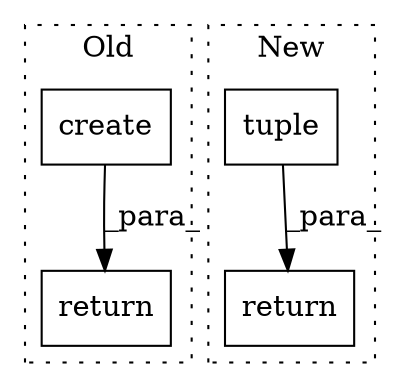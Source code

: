 digraph G {
subgraph cluster0 {
1 [label="create" a="32" s="7224,7342" l="7,1" shape="box"];
4 [label="return" a="41" s="7355" l="7" shape="box"];
label = "Old";
style="dotted";
}
subgraph cluster1 {
2 [label="tuple" a="32" s="6743,6779" l="6,1" shape="box"];
3 [label="return" a="41" s="6717" l="7" shape="box"];
label = "New";
style="dotted";
}
1 -> 4 [label="_para_"];
2 -> 3 [label="_para_"];
}